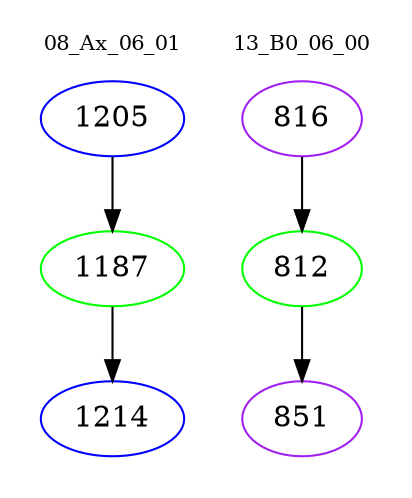 digraph{
subgraph cluster_0 {
color = white
label = "08_Ax_06_01";
fontsize=10;
T0_1205 [label="1205", color="blue"]
T0_1205 -> T0_1187 [color="black"]
T0_1187 [label="1187", color="green"]
T0_1187 -> T0_1214 [color="black"]
T0_1214 [label="1214", color="blue"]
}
subgraph cluster_1 {
color = white
label = "13_B0_06_00";
fontsize=10;
T1_816 [label="816", color="purple"]
T1_816 -> T1_812 [color="black"]
T1_812 [label="812", color="green"]
T1_812 -> T1_851 [color="black"]
T1_851 [label="851", color="purple"]
}
}

